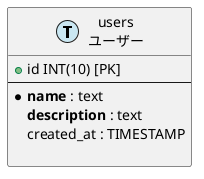 @startuml modifications_E_to_T

!define TRANSACTION CAE7F2

entity users as "users\nユーザー" <<T,TRANSACTION>> {
  + id INT(10) [PK]
  --
* **name** : text
**description** : text
created_at : TIMESTAMP

}

@enduml
